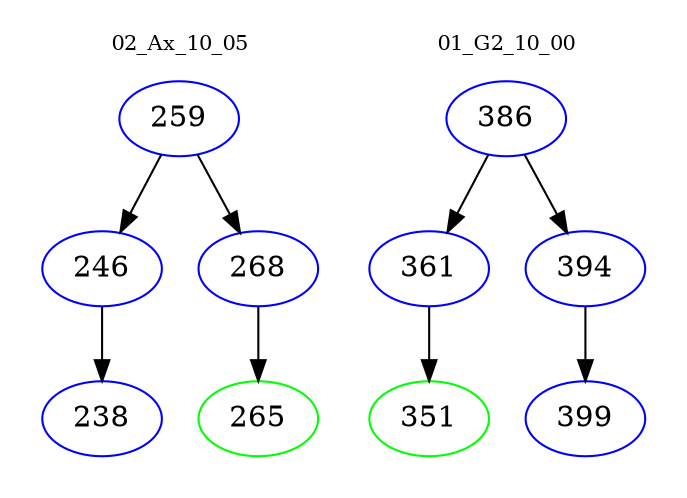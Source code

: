 digraph{
subgraph cluster_0 {
color = white
label = "02_Ax_10_05";
fontsize=10;
T0_259 [label="259", color="blue"]
T0_259 -> T0_246 [color="black"]
T0_246 [label="246", color="blue"]
T0_246 -> T0_238 [color="black"]
T0_238 [label="238", color="blue"]
T0_259 -> T0_268 [color="black"]
T0_268 [label="268", color="blue"]
T0_268 -> T0_265 [color="black"]
T0_265 [label="265", color="green"]
}
subgraph cluster_1 {
color = white
label = "01_G2_10_00";
fontsize=10;
T1_386 [label="386", color="blue"]
T1_386 -> T1_361 [color="black"]
T1_361 [label="361", color="blue"]
T1_361 -> T1_351 [color="black"]
T1_351 [label="351", color="green"]
T1_386 -> T1_394 [color="black"]
T1_394 [label="394", color="blue"]
T1_394 -> T1_399 [color="black"]
T1_399 [label="399", color="blue"]
}
}
